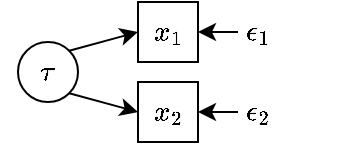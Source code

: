 <mxfile>
    <diagram id="RGS3snAD6nIk7L--P2Jf" name="Page-1">
        <mxGraphModel dx="929" dy="947" grid="1" gridSize="10" guides="1" tooltips="1" connect="1" arrows="1" fold="1" page="1" pageScale="1" pageWidth="850" pageHeight="1100" math="1" shadow="0">
            <root>
                <mxCell id="0"/>
                <mxCell id="1" parent="0"/>
                <mxCell id="7" style="edgeStyle=none;html=1;exitX=1;exitY=1;exitDx=0;exitDy=0;entryX=0;entryY=0.5;entryDx=0;entryDy=0;fontSize=12;" edge="1" parent="1" source="2" target="5">
                    <mxGeometry relative="1" as="geometry"/>
                </mxCell>
                <mxCell id="8" style="edgeStyle=none;html=1;exitX=1;exitY=0;exitDx=0;exitDy=0;entryX=0;entryY=0.5;entryDx=0;entryDy=0;fontSize=12;" edge="1" parent="1" source="2" target="3">
                    <mxGeometry relative="1" as="geometry"/>
                </mxCell>
                <mxCell id="2" value="&lt;font style=&quot;font-size: 12px;&quot;&gt;$$\tau$$&lt;/font&gt;" style="ellipse;whiteSpace=wrap;html=1;aspect=fixed;" vertex="1" parent="1">
                    <mxGeometry x="230" y="330" width="30" height="30" as="geometry"/>
                </mxCell>
                <mxCell id="16" style="edgeStyle=none;html=1;exitX=1;exitY=0.5;exitDx=0;exitDy=0;fontSize=12;entryX=1;entryY=0.5;entryDx=0;entryDy=0;" edge="1" parent="1" target="3">
                    <mxGeometry relative="1" as="geometry">
                        <mxPoint x="340" y="325" as="sourcePoint"/>
                    </mxGeometry>
                </mxCell>
                <mxCell id="3" value="$$x_1$$" style="rounded=0;whiteSpace=wrap;html=1;fontSize=12;" vertex="1" parent="1">
                    <mxGeometry x="290" y="310" width="30" height="30" as="geometry"/>
                </mxCell>
                <mxCell id="15" style="edgeStyle=none;html=1;exitX=1;exitY=0.5;exitDx=0;exitDy=0;fontSize=12;entryX=1;entryY=0.5;entryDx=0;entryDy=0;" edge="1" parent="1" target="5">
                    <mxGeometry relative="1" as="geometry">
                        <mxPoint x="340" y="365" as="sourcePoint"/>
                    </mxGeometry>
                </mxCell>
                <mxCell id="5" value="$$x_2$$" style="rounded=0;whiteSpace=wrap;html=1;fontSize=12;" vertex="1" parent="1">
                    <mxGeometry x="290" y="350" width="30" height="30" as="geometry"/>
                </mxCell>
                <mxCell id="11" value="$$\epsilon_1$$" style="text;html=1;align=center;verticalAlign=middle;resizable=0;points=[];autosize=1;strokeColor=none;fillColor=none;fontSize=12;" vertex="1" parent="1">
                    <mxGeometry x="300" y="310" width="100" height="30" as="geometry"/>
                </mxCell>
                <mxCell id="12" value="$$\epsilon_2$$" style="text;html=1;align=center;verticalAlign=middle;resizable=0;points=[];autosize=1;strokeColor=none;fillColor=none;fontSize=12;" vertex="1" parent="1">
                    <mxGeometry x="300" y="350" width="100" height="30" as="geometry"/>
                </mxCell>
            </root>
        </mxGraphModel>
    </diagram>
</mxfile>